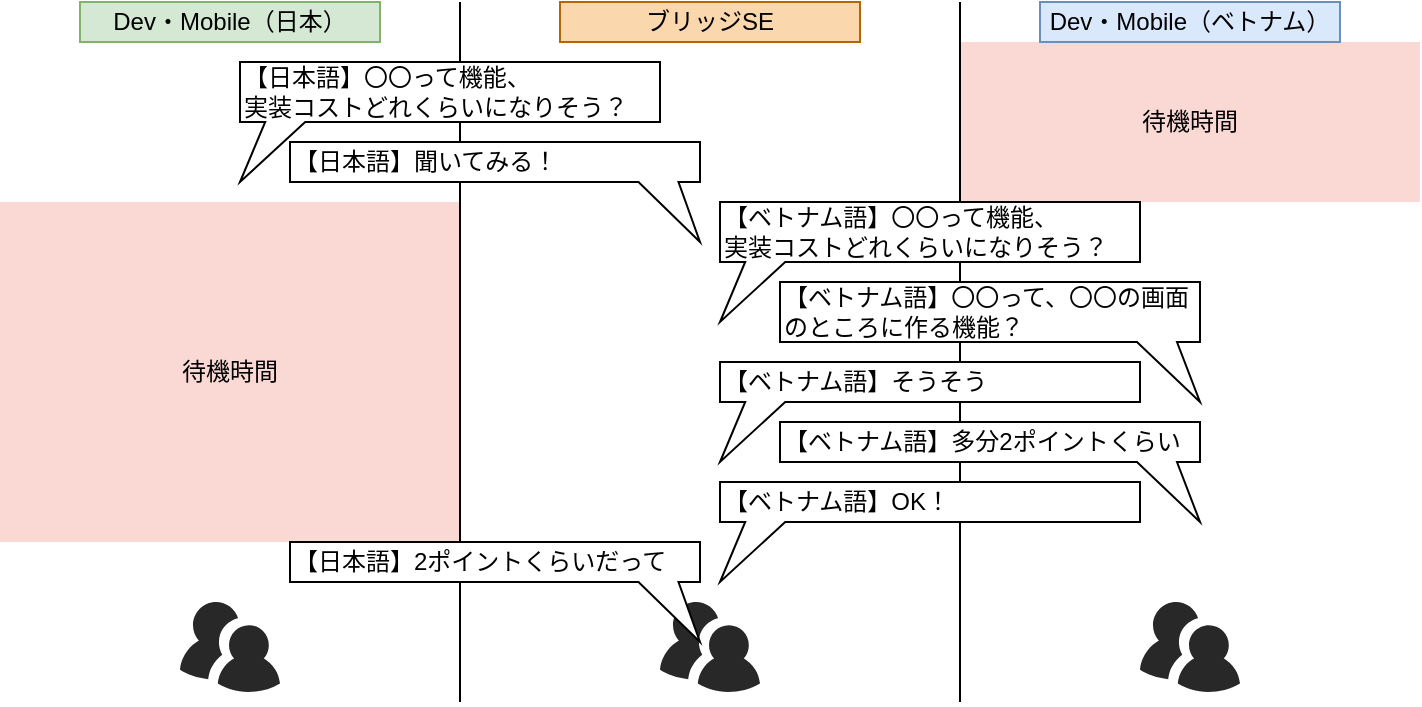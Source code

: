 <mxfile version="22.1.5" type="device">
  <diagram name="ページ1" id="fu776fGeynSo5gwmmyIW">
    <mxGraphModel dx="994" dy="631" grid="1" gridSize="10" guides="1" tooltips="1" connect="1" arrows="1" fold="1" page="1" pageScale="1" pageWidth="827" pageHeight="1169" math="0" shadow="0">
      <root>
        <mxCell id="0" />
        <mxCell id="1" parent="0" />
        <mxCell id="cA42I65lkPS70WluOvvI-128" value="" style="rounded=0;whiteSpace=wrap;html=1;strokeColor=none;fillColor=#fad9d5;" vertex="1" parent="1">
          <mxGeometry x="10" y="110" width="230" height="170" as="geometry" />
        </mxCell>
        <mxCell id="cA42I65lkPS70WluOvvI-127" value="" style="rounded=0;whiteSpace=wrap;html=1;strokeColor=none;fillColor=#fad9d5;" vertex="1" parent="1">
          <mxGeometry x="490" y="30" width="230" height="80" as="geometry" />
        </mxCell>
        <mxCell id="cA42I65lkPS70WluOvvI-126" value="" style="endArrow=none;html=1;rounded=0;" edge="1" parent="1">
          <mxGeometry width="50" height="50" relative="1" as="geometry">
            <mxPoint x="490" y="360" as="sourcePoint" />
            <mxPoint x="490" y="10" as="targetPoint" />
          </mxGeometry>
        </mxCell>
        <mxCell id="cA42I65lkPS70WluOvvI-125" value="" style="endArrow=none;html=1;rounded=0;" edge="1" parent="1">
          <mxGeometry width="50" height="50" relative="1" as="geometry">
            <mxPoint x="240" y="360" as="sourcePoint" />
            <mxPoint x="240" y="10" as="targetPoint" />
          </mxGeometry>
        </mxCell>
        <mxCell id="cA42I65lkPS70WluOvvI-2" value="Dev・Mobile（日本）" style="rounded=0;whiteSpace=wrap;html=1;fillColor=#d5e8d4;strokeColor=#82b366;" vertex="1" parent="1">
          <mxGeometry x="50" y="10" width="150" height="20" as="geometry" />
        </mxCell>
        <mxCell id="cA42I65lkPS70WluOvvI-3" value="Dev・Mobile（ベトナム）" style="rounded=0;whiteSpace=wrap;html=1;fillColor=#dae8fc;strokeColor=#6c8ebf;" vertex="1" parent="1">
          <mxGeometry x="530" y="10" width="150" height="20" as="geometry" />
        </mxCell>
        <mxCell id="cA42I65lkPS70WluOvvI-7" value="" style="verticalLabelPosition=bottom;sketch=0;html=1;fillColor=#282828;strokeColor=none;verticalAlign=top;pointerEvents=1;align=center;shape=mxgraph.cisco_safe.people_places_things_icons.icon9;" vertex="1" parent="1">
          <mxGeometry x="100" y="310" width="50" height="45" as="geometry" />
        </mxCell>
        <mxCell id="cA42I65lkPS70WluOvvI-88" value="" style="verticalLabelPosition=bottom;sketch=0;html=1;fillColor=#282828;strokeColor=none;verticalAlign=top;pointerEvents=1;align=center;shape=mxgraph.cisco_safe.people_places_things_icons.icon9;" vertex="1" parent="1">
          <mxGeometry x="340" y="310" width="50" height="45" as="geometry" />
        </mxCell>
        <mxCell id="cA42I65lkPS70WluOvvI-108" value="ブリッジSE" style="rounded=0;whiteSpace=wrap;html=1;fillColor=#fad7ac;strokeColor=#b46504;" vertex="1" parent="1">
          <mxGeometry x="290" y="10" width="150" height="20" as="geometry" />
        </mxCell>
        <mxCell id="cA42I65lkPS70WluOvvI-109" value="" style="verticalLabelPosition=bottom;sketch=0;html=1;fillColor=#282828;strokeColor=none;verticalAlign=top;pointerEvents=1;align=center;shape=mxgraph.cisco_safe.people_places_things_icons.icon9;" vertex="1" parent="1">
          <mxGeometry x="580" y="310" width="50" height="45" as="geometry" />
        </mxCell>
        <mxCell id="cA42I65lkPS70WluOvvI-110" value="【日本語】〇〇って機能、&lt;br&gt;実装コストどれくらいになりそう？" style="shape=callout;whiteSpace=wrap;html=1;perimeter=calloutPerimeter;size=30;position=0.06;position2=0;align=left;" vertex="1" parent="1">
          <mxGeometry x="130" y="40" width="210" height="60" as="geometry" />
        </mxCell>
        <mxCell id="cA42I65lkPS70WluOvvI-112" value="【日本語】聞いてみる！" style="shape=callout;whiteSpace=wrap;html=1;perimeter=calloutPerimeter;size=30;position=0.85;position2=1;align=left;" vertex="1" parent="1">
          <mxGeometry x="155" y="80" width="205" height="50" as="geometry" />
        </mxCell>
        <mxCell id="cA42I65lkPS70WluOvvI-113" value="【ベトナム語】〇〇って機能、&lt;br&gt;実装コストどれくらいになりそう？" style="shape=callout;whiteSpace=wrap;html=1;perimeter=calloutPerimeter;size=30;position=0.06;position2=0;align=left;" vertex="1" parent="1">
          <mxGeometry x="370" y="110" width="210" height="60" as="geometry" />
        </mxCell>
        <mxCell id="cA42I65lkPS70WluOvvI-114" value="【ベトナム語】そうそう" style="shape=callout;whiteSpace=wrap;html=1;perimeter=calloutPerimeter;size=30;position=0.06;position2=0;align=left;" vertex="1" parent="1">
          <mxGeometry x="370" y="190" width="210" height="50" as="geometry" />
        </mxCell>
        <mxCell id="cA42I65lkPS70WluOvvI-115" value="【ベトナム語】〇〇って、〇〇の画面&lt;br&gt;のところに作る機能？" style="shape=callout;whiteSpace=wrap;html=1;perimeter=calloutPerimeter;size=30;position=0.85;position2=1;align=left;" vertex="1" parent="1">
          <mxGeometry x="400" y="150" width="210" height="60" as="geometry" />
        </mxCell>
        <mxCell id="cA42I65lkPS70WluOvvI-118" value="待機時間" style="text;html=1;strokeColor=none;fillColor=none;align=center;verticalAlign=middle;whiteSpace=wrap;rounded=0;" vertex="1" parent="1">
          <mxGeometry x="95" y="180" width="60" height="30" as="geometry" />
        </mxCell>
        <mxCell id="cA42I65lkPS70WluOvvI-119" value="【ベトナム語】多分2ポイントくらい" style="shape=callout;whiteSpace=wrap;html=1;perimeter=calloutPerimeter;size=30;position=0.85;position2=1;align=left;" vertex="1" parent="1">
          <mxGeometry x="400" y="220" width="210" height="50" as="geometry" />
        </mxCell>
        <mxCell id="cA42I65lkPS70WluOvvI-121" value="待機時間" style="text;html=1;strokeColor=none;fillColor=none;align=center;verticalAlign=middle;whiteSpace=wrap;rounded=0;" vertex="1" parent="1">
          <mxGeometry x="575" y="55" width="60" height="30" as="geometry" />
        </mxCell>
        <mxCell id="cA42I65lkPS70WluOvvI-122" value="【ベトナム語】OK！" style="shape=callout;whiteSpace=wrap;html=1;perimeter=calloutPerimeter;size=30;position=0.06;position2=0;align=left;" vertex="1" parent="1">
          <mxGeometry x="370" y="250" width="210" height="50" as="geometry" />
        </mxCell>
        <mxCell id="cA42I65lkPS70WluOvvI-123" value="【日本語】2ポイントくらいだって" style="shape=callout;whiteSpace=wrap;html=1;perimeter=calloutPerimeter;size=30;position=0.85;position2=1;align=left;" vertex="1" parent="1">
          <mxGeometry x="155" y="280" width="205" height="50" as="geometry" />
        </mxCell>
      </root>
    </mxGraphModel>
  </diagram>
</mxfile>
